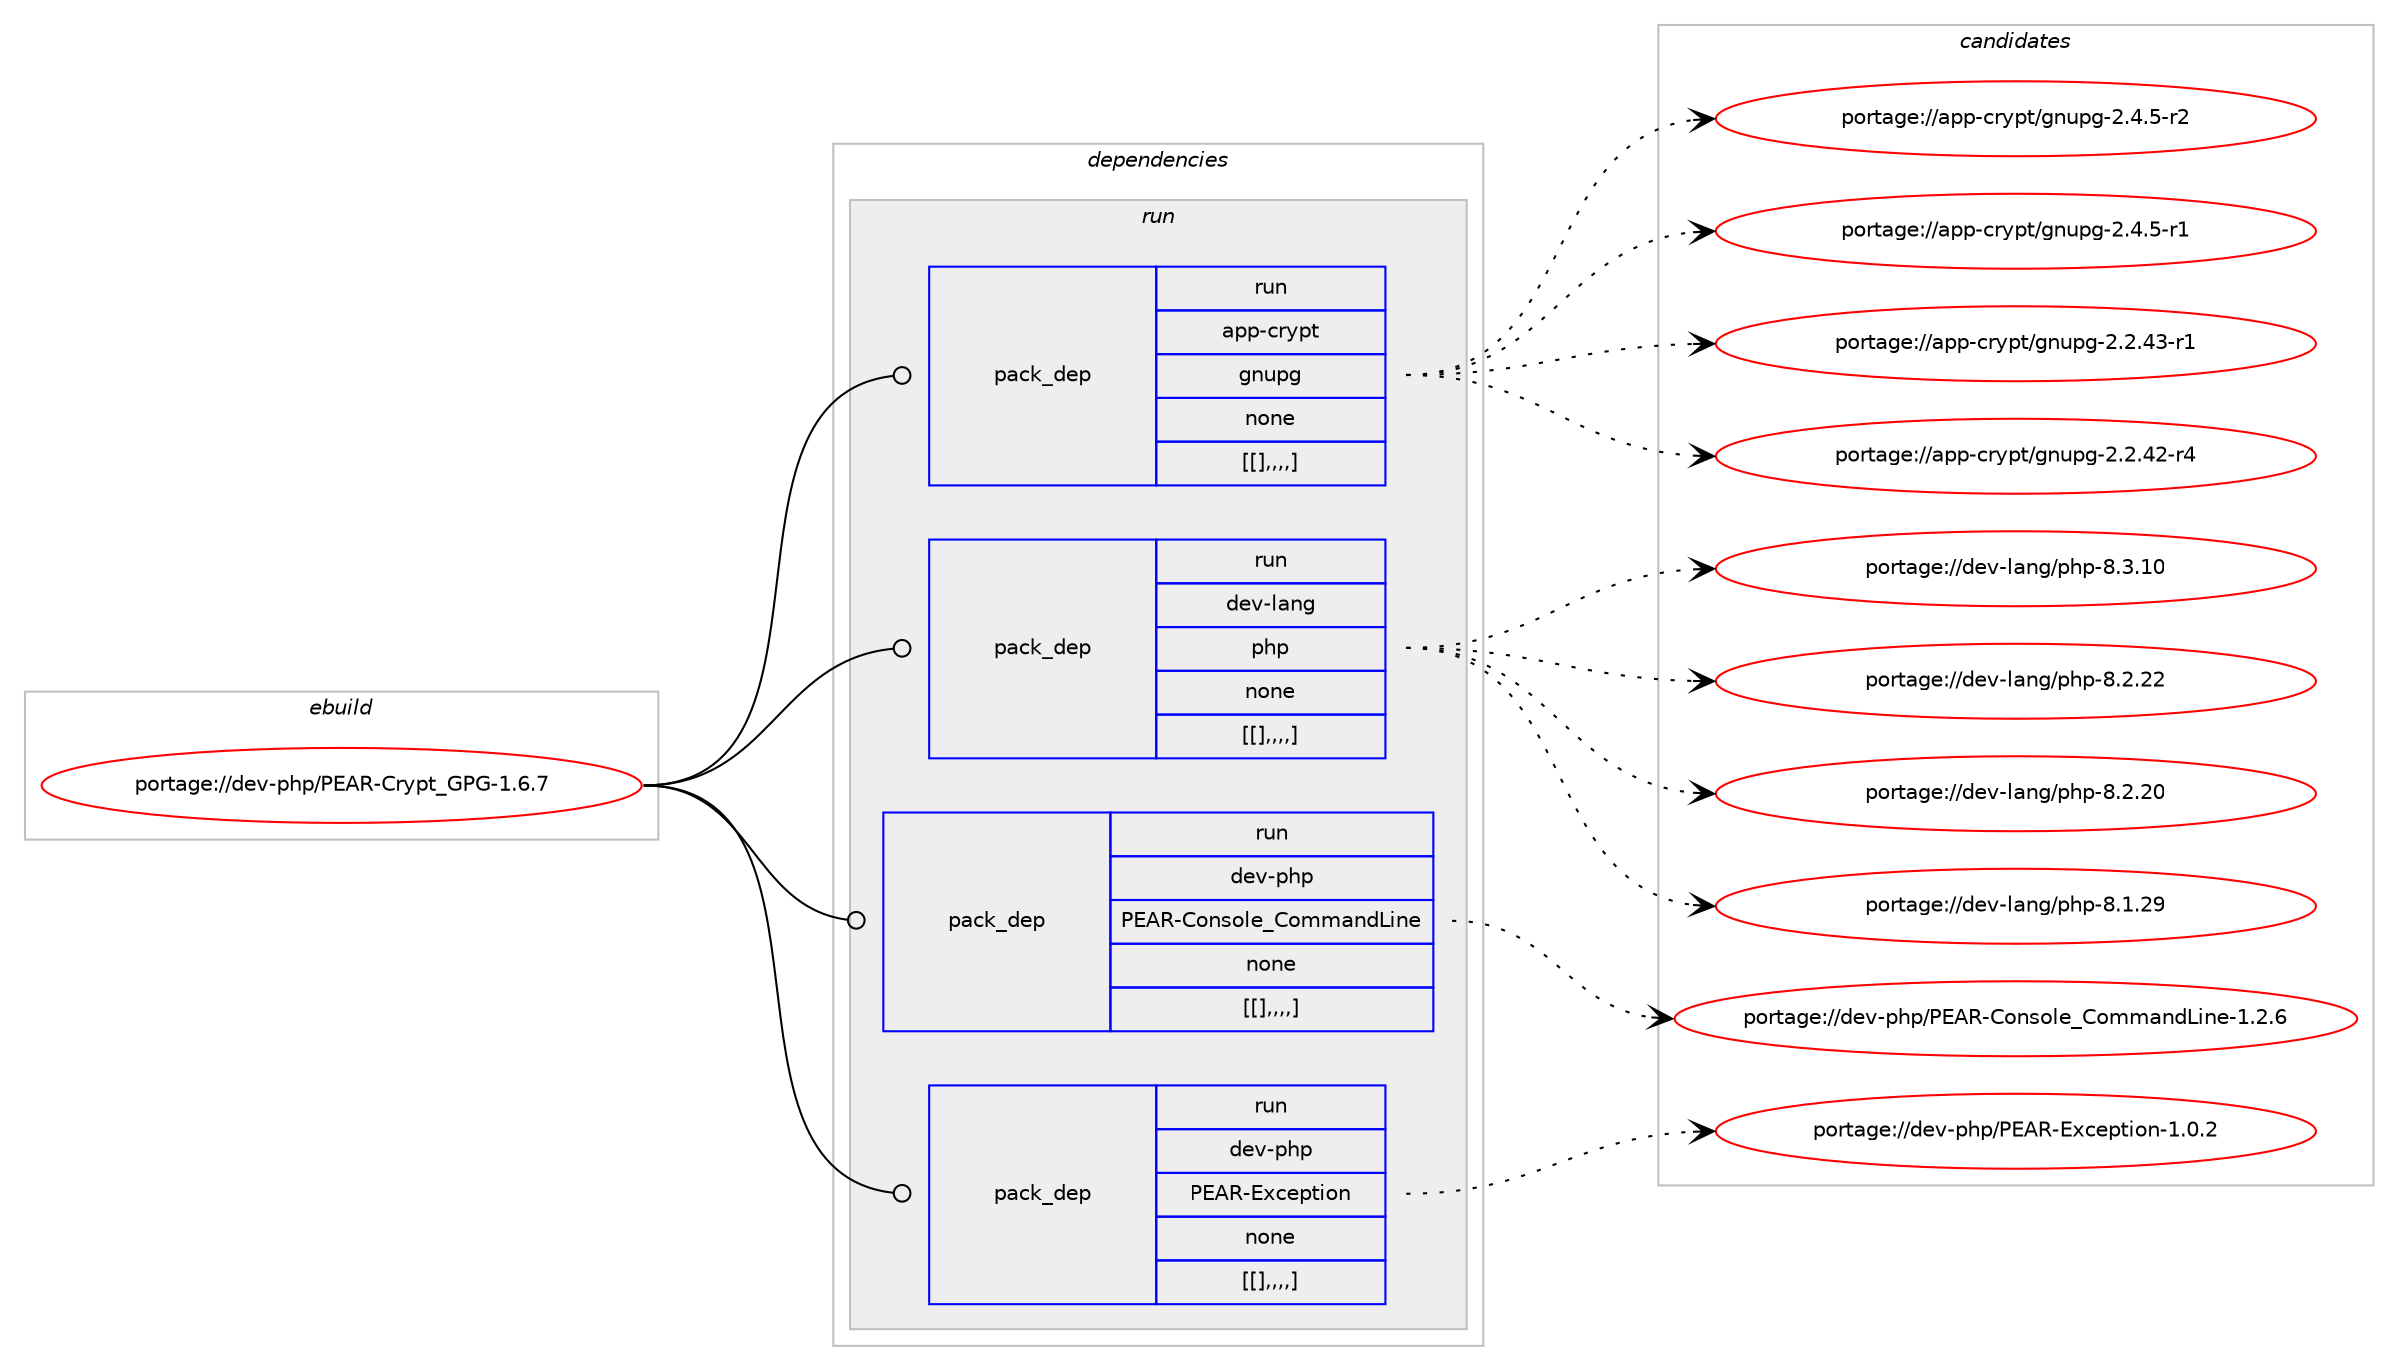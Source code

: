 digraph prolog {

# *************
# Graph options
# *************

newrank=true;
concentrate=true;
compound=true;
graph [rankdir=LR,fontname=Helvetica,fontsize=10,ranksep=1.5];#, ranksep=2.5, nodesep=0.2];
edge  [arrowhead=vee];
node  [fontname=Helvetica,fontsize=10];

# **********
# The ebuild
# **********

subgraph cluster_leftcol {
color=gray;
label=<<i>ebuild</i>>;
id [label="portage://dev-php/PEAR-Crypt_GPG-1.6.7", color=red, width=4, href="../dev-php/PEAR-Crypt_GPG-1.6.7.svg"];
}

# ****************
# The dependencies
# ****************

subgraph cluster_midcol {
color=gray;
label=<<i>dependencies</i>>;
subgraph cluster_compile {
fillcolor="#eeeeee";
style=filled;
label=<<i>compile</i>>;
}
subgraph cluster_compileandrun {
fillcolor="#eeeeee";
style=filled;
label=<<i>compile and run</i>>;
}
subgraph cluster_run {
fillcolor="#eeeeee";
style=filled;
label=<<i>run</i>>;
subgraph pack108740 {
dependency140566 [label=<<TABLE BORDER="0" CELLBORDER="1" CELLSPACING="0" CELLPADDING="4" WIDTH="220"><TR><TD ROWSPAN="6" CELLPADDING="30">pack_dep</TD></TR><TR><TD WIDTH="110">run</TD></TR><TR><TD>app-crypt</TD></TR><TR><TD>gnupg</TD></TR><TR><TD>none</TD></TR><TR><TD>[[],,,,]</TD></TR></TABLE>>, shape=none, color=blue];
}
id:e -> dependency140566:w [weight=20,style="solid",arrowhead="odot"];
subgraph pack108741 {
dependency140567 [label=<<TABLE BORDER="0" CELLBORDER="1" CELLSPACING="0" CELLPADDING="4" WIDTH="220"><TR><TD ROWSPAN="6" CELLPADDING="30">pack_dep</TD></TR><TR><TD WIDTH="110">run</TD></TR><TR><TD>dev-lang</TD></TR><TR><TD>php</TD></TR><TR><TD>none</TD></TR><TR><TD>[[],,,,]</TD></TR></TABLE>>, shape=none, color=blue];
}
id:e -> dependency140567:w [weight=20,style="solid",arrowhead="odot"];
subgraph pack108742 {
dependency140568 [label=<<TABLE BORDER="0" CELLBORDER="1" CELLSPACING="0" CELLPADDING="4" WIDTH="220"><TR><TD ROWSPAN="6" CELLPADDING="30">pack_dep</TD></TR><TR><TD WIDTH="110">run</TD></TR><TR><TD>dev-php</TD></TR><TR><TD>PEAR-Console_CommandLine</TD></TR><TR><TD>none</TD></TR><TR><TD>[[],,,,]</TD></TR></TABLE>>, shape=none, color=blue];
}
id:e -> dependency140568:w [weight=20,style="solid",arrowhead="odot"];
subgraph pack108743 {
dependency140569 [label=<<TABLE BORDER="0" CELLBORDER="1" CELLSPACING="0" CELLPADDING="4" WIDTH="220"><TR><TD ROWSPAN="6" CELLPADDING="30">pack_dep</TD></TR><TR><TD WIDTH="110">run</TD></TR><TR><TD>dev-php</TD></TR><TR><TD>PEAR-Exception</TD></TR><TR><TD>none</TD></TR><TR><TD>[[],,,,]</TD></TR></TABLE>>, shape=none, color=blue];
}
id:e -> dependency140569:w [weight=20,style="solid",arrowhead="odot"];
}
}

# **************
# The candidates
# **************

subgraph cluster_choices {
rank=same;
color=gray;
label=<<i>candidates</i>>;

subgraph choice108740 {
color=black;
nodesep=1;
choice971121124599114121112116471031101171121034550465246534511450 [label="portage://app-crypt/gnupg-2.4.5-r2", color=red, width=4,href="../app-crypt/gnupg-2.4.5-r2.svg"];
choice971121124599114121112116471031101171121034550465246534511449 [label="portage://app-crypt/gnupg-2.4.5-r1", color=red, width=4,href="../app-crypt/gnupg-2.4.5-r1.svg"];
choice97112112459911412111211647103110117112103455046504652514511449 [label="portage://app-crypt/gnupg-2.2.43-r1", color=red, width=4,href="../app-crypt/gnupg-2.2.43-r1.svg"];
choice97112112459911412111211647103110117112103455046504652504511452 [label="portage://app-crypt/gnupg-2.2.42-r4", color=red, width=4,href="../app-crypt/gnupg-2.2.42-r4.svg"];
dependency140566:e -> choice971121124599114121112116471031101171121034550465246534511450:w [style=dotted,weight="100"];
dependency140566:e -> choice971121124599114121112116471031101171121034550465246534511449:w [style=dotted,weight="100"];
dependency140566:e -> choice97112112459911412111211647103110117112103455046504652514511449:w [style=dotted,weight="100"];
dependency140566:e -> choice97112112459911412111211647103110117112103455046504652504511452:w [style=dotted,weight="100"];
}
subgraph choice108741 {
color=black;
nodesep=1;
choice10010111845108971101034711210411245564651464948 [label="portage://dev-lang/php-8.3.10", color=red, width=4,href="../dev-lang/php-8.3.10.svg"];
choice10010111845108971101034711210411245564650465050 [label="portage://dev-lang/php-8.2.22", color=red, width=4,href="../dev-lang/php-8.2.22.svg"];
choice10010111845108971101034711210411245564650465048 [label="portage://dev-lang/php-8.2.20", color=red, width=4,href="../dev-lang/php-8.2.20.svg"];
choice10010111845108971101034711210411245564649465057 [label="portage://dev-lang/php-8.1.29", color=red, width=4,href="../dev-lang/php-8.1.29.svg"];
dependency140567:e -> choice10010111845108971101034711210411245564651464948:w [style=dotted,weight="100"];
dependency140567:e -> choice10010111845108971101034711210411245564650465050:w [style=dotted,weight="100"];
dependency140567:e -> choice10010111845108971101034711210411245564650465048:w [style=dotted,weight="100"];
dependency140567:e -> choice10010111845108971101034711210411245564649465057:w [style=dotted,weight="100"];
}
subgraph choice108742 {
color=black;
nodesep=1;
choice100101118451121041124780696582456711111011511110810195671111091099711010076105110101454946504654 [label="portage://dev-php/PEAR-Console_CommandLine-1.2.6", color=red, width=4,href="../dev-php/PEAR-Console_CommandLine-1.2.6.svg"];
dependency140568:e -> choice100101118451121041124780696582456711111011511110810195671111091099711010076105110101454946504654:w [style=dotted,weight="100"];
}
subgraph choice108743 {
color=black;
nodesep=1;
choice100101118451121041124780696582456912099101112116105111110454946484650 [label="portage://dev-php/PEAR-Exception-1.0.2", color=red, width=4,href="../dev-php/PEAR-Exception-1.0.2.svg"];
dependency140569:e -> choice100101118451121041124780696582456912099101112116105111110454946484650:w [style=dotted,weight="100"];
}
}

}
